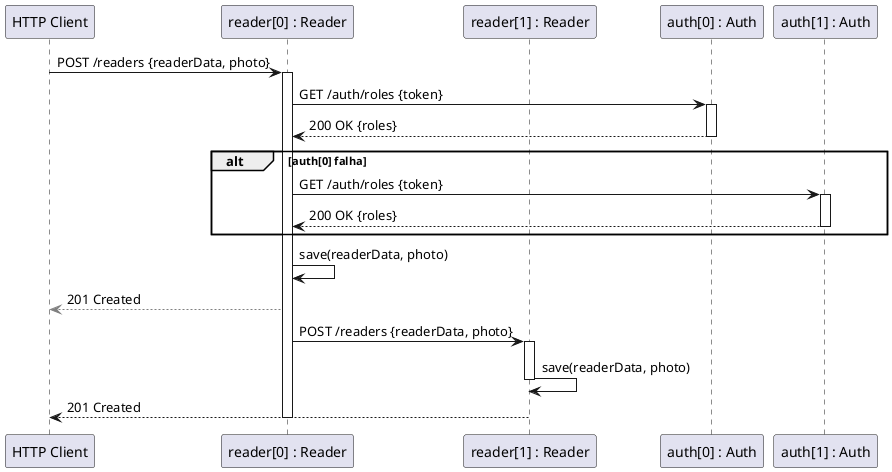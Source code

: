 @startuml
' Definindo os participantes
participant "HTTP Client" as client
participant "reader[0] : Reader" as reader0
participant "reader[1] : Reader" as reader1
participant "auth[0] : Auth" as auth0
participant "auth[1] : Auth" as auth1

' O cliente faz uma requisição para criar um novo leitor
client -> reader0: POST /readers {readerData, photo}
activate reader0

' O Reader Service faz uma chamada ao Auth Service (primeira instância) para verificar permissões
reader0 -> auth0: GET /auth/roles {token}
activate auth0
auth0 --> reader0: 200 OK {roles}
deactivate auth0

' Se a primeira instância falhar, tenta a segunda
alt auth[0] falha
  reader0 -> auth1: GET /auth/roles {token}
  activate auth1
  auth1 --> reader0: 200 OK {roles}
  deactivate auth1
end

' Verifica se o utilizador tem permissões
  reader0 -> reader0: save(readerData, photo)
  reader0 -[#gray,dashed]-> client: 201 Created

  ' Replicando dados para a outra instância (espelhamento)
  reader0 -> reader1: POST /readers {readerData, photo}
  activate reader1
  reader1 -> reader1: save(readerData, photo)
  deactivate reader1

  ' Responder ao cliente com sucesso final após a replicação
  reader1 --> client: 201 Created


deactivate reader0
@enduml

